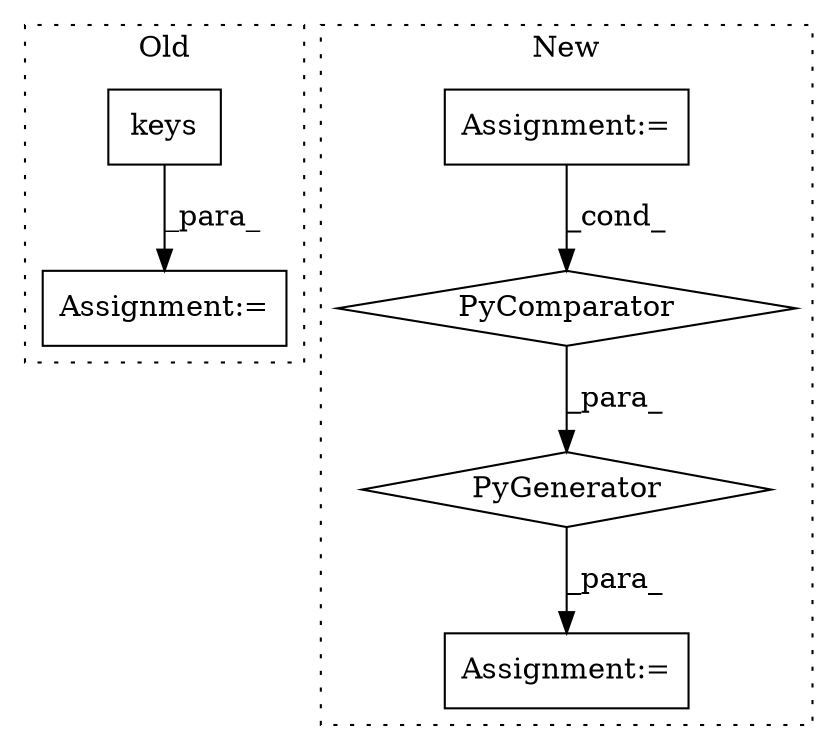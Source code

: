 digraph G {
subgraph cluster0 {
1 [label="keys" a="32" s="3564" l="6" shape="box"];
5 [label="Assignment:=" a="7" s="3546" l="108" shape="box"];
label = "Old";
style="dotted";
}
subgraph cluster1 {
2 [label="PyGenerator" a="107" s="3646" l="180" shape="diamond"];
3 [label="PyComparator" a="113" s="3744" l="71" shape="diamond"];
4 [label="Assignment:=" a="7" s="3744" l="71" shape="box"];
6 [label="Assignment:=" a="7" s="3626" l="1" shape="box"];
label = "New";
style="dotted";
}
1 -> 5 [label="_para_"];
2 -> 6 [label="_para_"];
3 -> 2 [label="_para_"];
4 -> 3 [label="_cond_"];
}